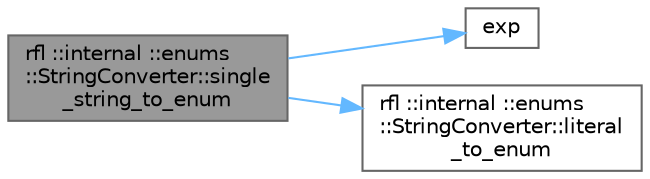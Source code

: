 digraph "rfl ::internal ::enums::StringConverter::single_string_to_enum"
{
 // LATEX_PDF_SIZE
  bgcolor="transparent";
  edge [fontname=Helvetica,fontsize=10,labelfontname=Helvetica,labelfontsize=10];
  node [fontname=Helvetica,fontsize=10,shape=box,height=0.2,width=0.4];
  rankdir="LR";
  Node1 [id="Node000001",label="rfl ::internal ::enums\l::StringConverter::single\l_string_to_enum",height=0.2,width=0.4,color="gray40", fillcolor="grey60", style="filled", fontcolor="black",tooltip=" "];
  Node1 -> Node2 [id="edge3_Node000001_Node000002",color="steelblue1",style="solid",tooltip=" "];
  Node2 [id="Node000002",label="exp",height=0.2,width=0.4,color="grey40", fillcolor="white", style="filled",URL="$_array_cwise_unary_ops_8h.html#a2500b5d4f377a445cb98d3f1facfa1cf",tooltip=" "];
  Node1 -> Node3 [id="edge4_Node000001_Node000003",color="steelblue1",style="solid",tooltip=" "];
  Node3 [id="Node000003",label="rfl ::internal ::enums\l::StringConverter::literal\l_to_enum",height=0.2,width=0.4,color="grey40", fillcolor="white", style="filled",URL="$classrfl_01_1_1internal_01_1_1enums_1_1_string_converter.html#a9d5738723ba54958d57fe40cf54dd9cb",tooltip="Finds the enum matching the literal."];
}
